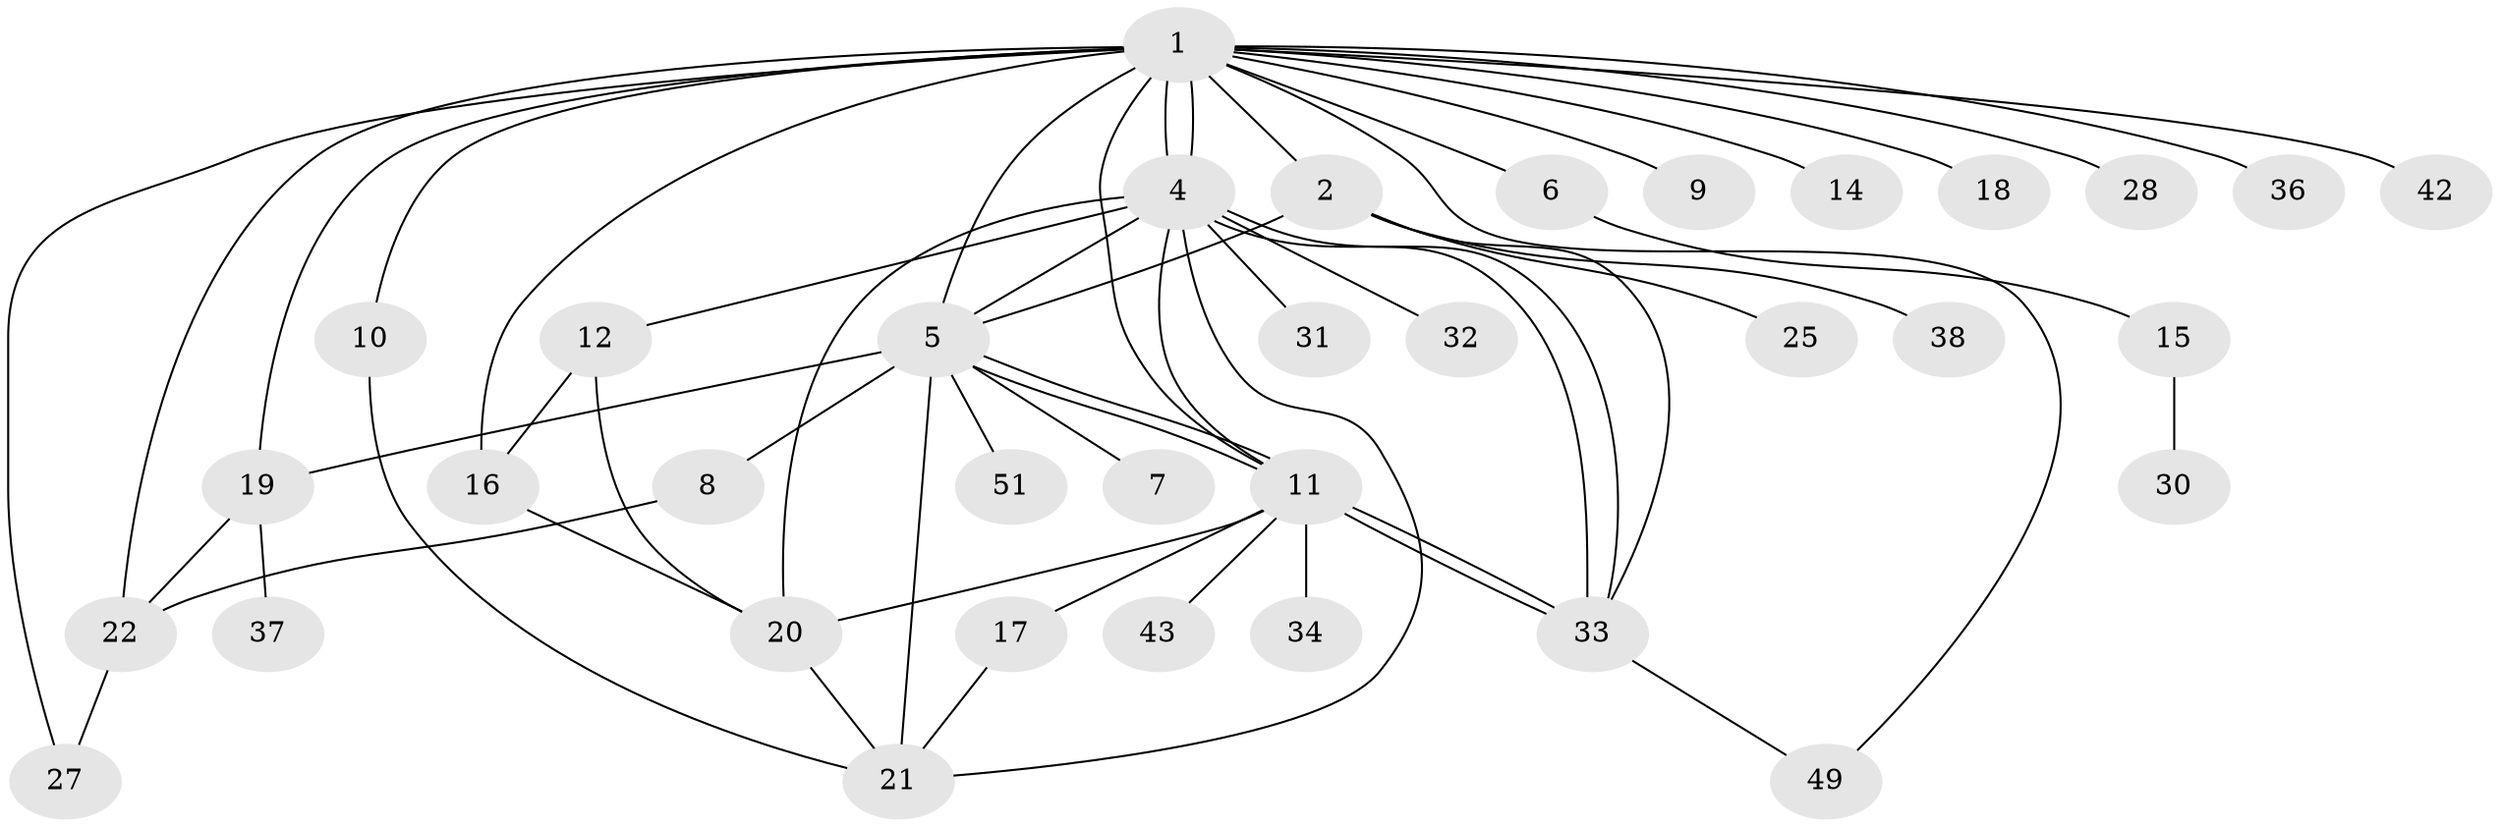 // original degree distribution, {18: 0.0196078431372549, 6: 0.0392156862745098, 1: 0.4117647058823529, 11: 0.0196078431372549, 12: 0.0392156862745098, 3: 0.11764705882352941, 2: 0.27450980392156865, 5: 0.0392156862745098, 4: 0.0392156862745098}
// Generated by graph-tools (version 1.1) at 2025/41/03/06/25 10:41:44]
// undirected, 35 vertices, 57 edges
graph export_dot {
graph [start="1"]
  node [color=gray90,style=filled];
  1 [super="+26"];
  2 [super="+3"];
  4 [super="+13"];
  5 [super="+39"];
  6 [super="+24"];
  7 [super="+35"];
  8 [super="+29"];
  9;
  10;
  11 [super="+50"];
  12 [super="+23"];
  14;
  15 [super="+40"];
  16;
  17 [super="+44"];
  18;
  19 [super="+47"];
  20 [super="+48"];
  21 [super="+41"];
  22 [super="+46"];
  25;
  27;
  28;
  30;
  31;
  32;
  33;
  34;
  36;
  37 [super="+45"];
  38;
  42;
  43;
  49;
  51;
  1 -- 2;
  1 -- 4;
  1 -- 4;
  1 -- 5 [weight=2];
  1 -- 6;
  1 -- 9;
  1 -- 10;
  1 -- 11;
  1 -- 14;
  1 -- 16;
  1 -- 18;
  1 -- 19;
  1 -- 22;
  1 -- 27;
  1 -- 28;
  1 -- 36;
  1 -- 49;
  1 -- 42;
  2 -- 5;
  2 -- 25;
  2 -- 33;
  2 -- 38;
  4 -- 5;
  4 -- 11;
  4 -- 12;
  4 -- 32;
  4 -- 33;
  4 -- 33;
  4 -- 21;
  4 -- 31;
  4 -- 20;
  5 -- 7;
  5 -- 8;
  5 -- 11;
  5 -- 11;
  5 -- 19;
  5 -- 21;
  5 -- 51;
  6 -- 15;
  8 -- 22;
  10 -- 21;
  11 -- 17;
  11 -- 33;
  11 -- 33;
  11 -- 34;
  11 -- 43;
  11 -- 20;
  12 -- 16;
  12 -- 20;
  15 -- 30;
  16 -- 20;
  17 -- 21;
  19 -- 22;
  19 -- 37;
  20 -- 21;
  22 -- 27;
  33 -- 49;
}
